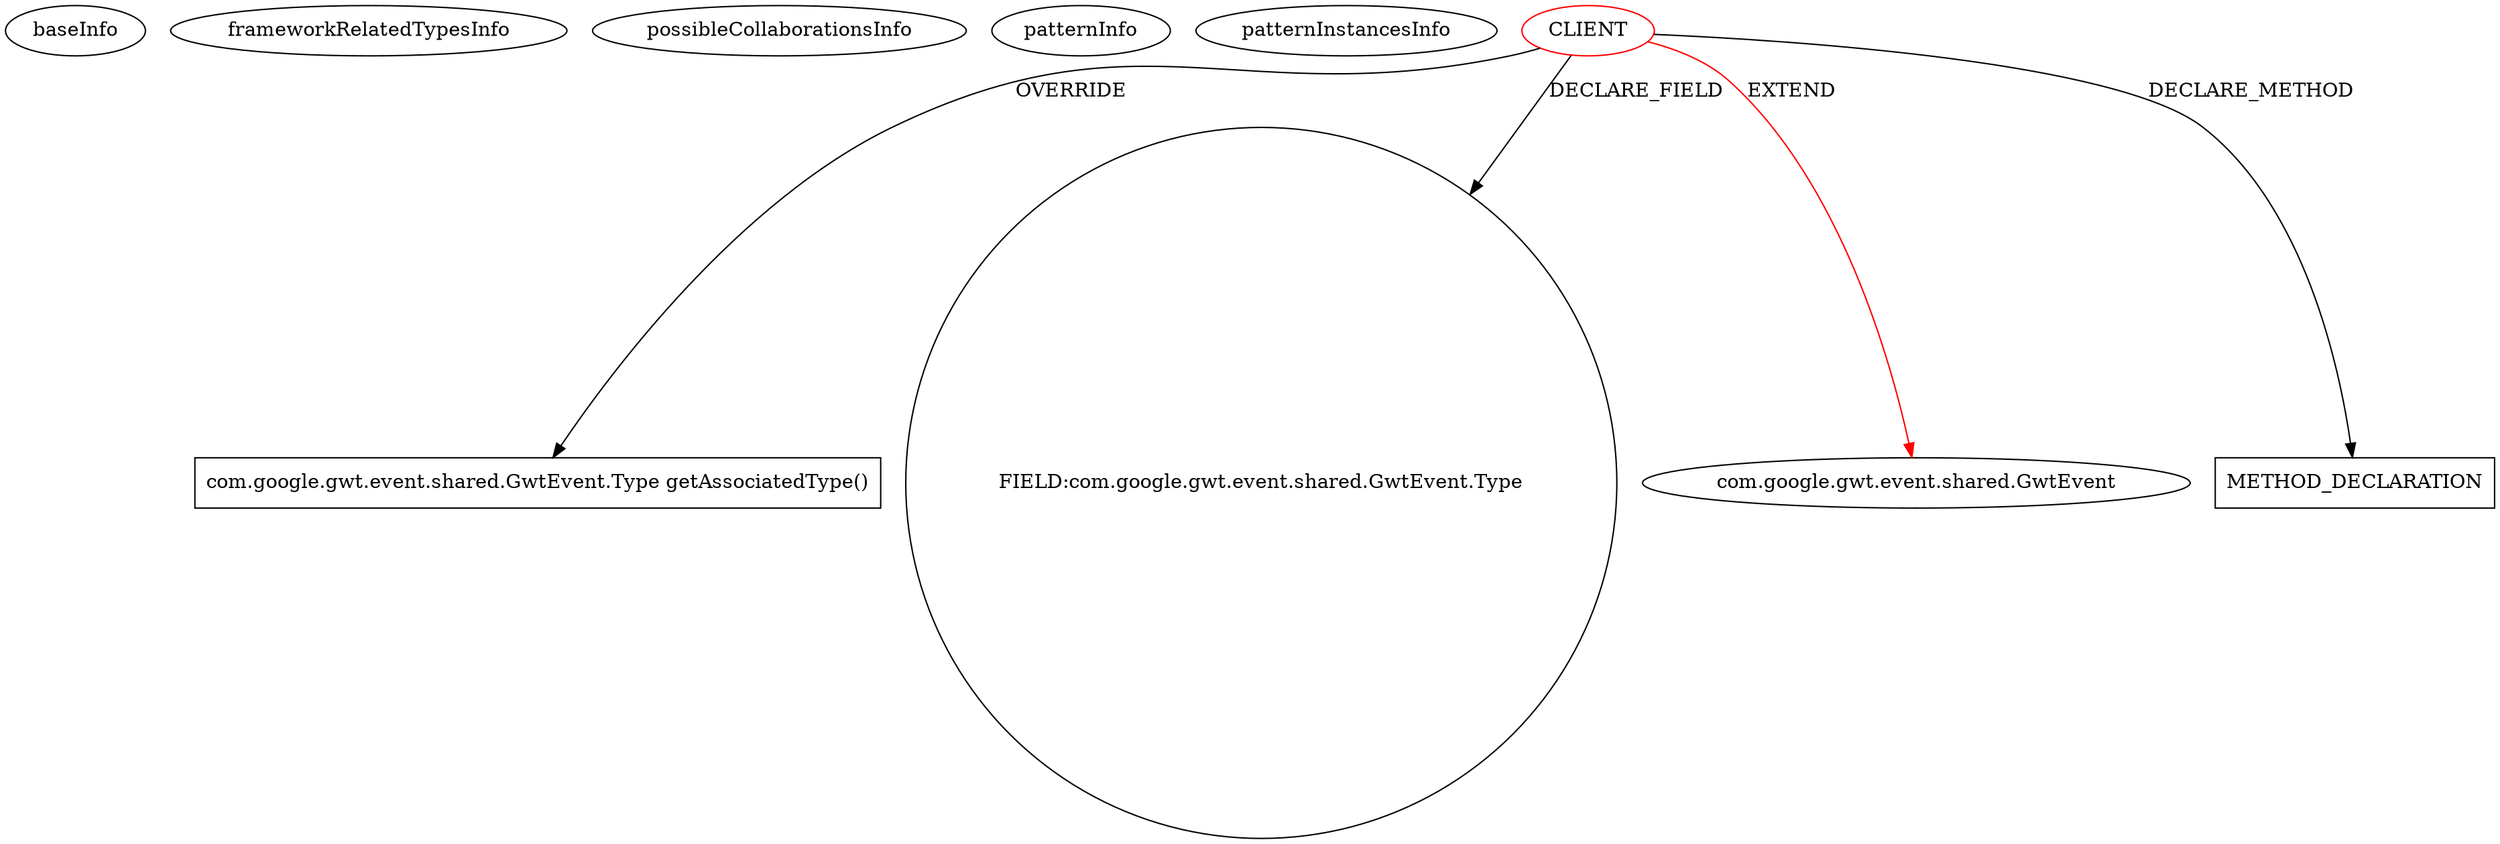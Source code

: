 digraph {
baseInfo[graphId=204,category="pattern",isAnonymous=false,possibleRelation=false]
frameworkRelatedTypesInfo[0="com.google.gwt.event.shared.GwtEvent"]
possibleCollaborationsInfo[]
patternInfo[frequency=6.0,patternRootClient=0]
patternInstancesInfo[0="dapicard-gwt-surface~/dapicard-gwt-surface/gwt-surface-master/gwt-surface/src/main/java/com/axeiya/gwt/surface/client/event/selectionchange/SelectionChangeEvent.java~SelectionChangeEvent~1243",1="dapicard-gwt-surface~/dapicard-gwt-surface/gwt-surface-master/gwt-surface/src/main/java/com/axeiya/gwt/surface/client/event/hotkeypressed/HotKeyPressedEvent.java~HotKeyPressedEvent~1235",2="dapicard-gwt-surface~/dapicard-gwt-surface/gwt-surface-master/gwt-surface/src/main/java/com/axeiya/gwt/surface/client/event/selectedsurfacechange/SelectedSurfaceChangeEvent.java~SelectedSurfaceChangeEvent~1240",3="dapicard-gwt-surface~/dapicard-gwt-surface/gwt-surface-master/gwt-surface/src/main/java/com/axeiya/gwt/surface/client/event/enterkeypressed/EnterKeyPressedEvent.java~EnterKeyPressedEvent~1232",4="dapicard-gwt-surface~/dapicard-gwt-surface/gwt-surface-master/gwt-surface/src/main/java/com/axeiya/gwt/surface/client/event/domchange/DomChangeEvent.java~DomChangeEvent~1229",5="aviera-websockets-gwtready~/aviera-websockets-gwtready/websockets-gwtready-master/src/org/arielviera/gwt/websockets/client/websockets/WebSocketMessageEvent.java~WebSocketMessageEvent~783"]
10[label="com.google.gwt.event.shared.GwtEvent.Type getAssociatedType()",vertexType="OVERRIDING_METHOD_DECLARATION",isFrameworkType=false,shape=box]
0[label="CLIENT",vertexType="ROOT_CLIENT_CLASS_DECLARATION",isFrameworkType=false,color=red]
2[label="FIELD:com.google.gwt.event.shared.GwtEvent.Type",vertexType="FIELD_DECLARATION",isFrameworkType=false,shape=circle]
1[label="com.google.gwt.event.shared.GwtEvent",vertexType="FRAMEWORK_CLASS_TYPE",isFrameworkType=false]
19[label="METHOD_DECLARATION",vertexType="CLIENT_METHOD_DECLARATION",isFrameworkType=false,shape=box]
0->19[label="DECLARE_METHOD"]
0->2[label="DECLARE_FIELD"]
0->1[label="EXTEND",color=red]
0->10[label="OVERRIDE"]
}
